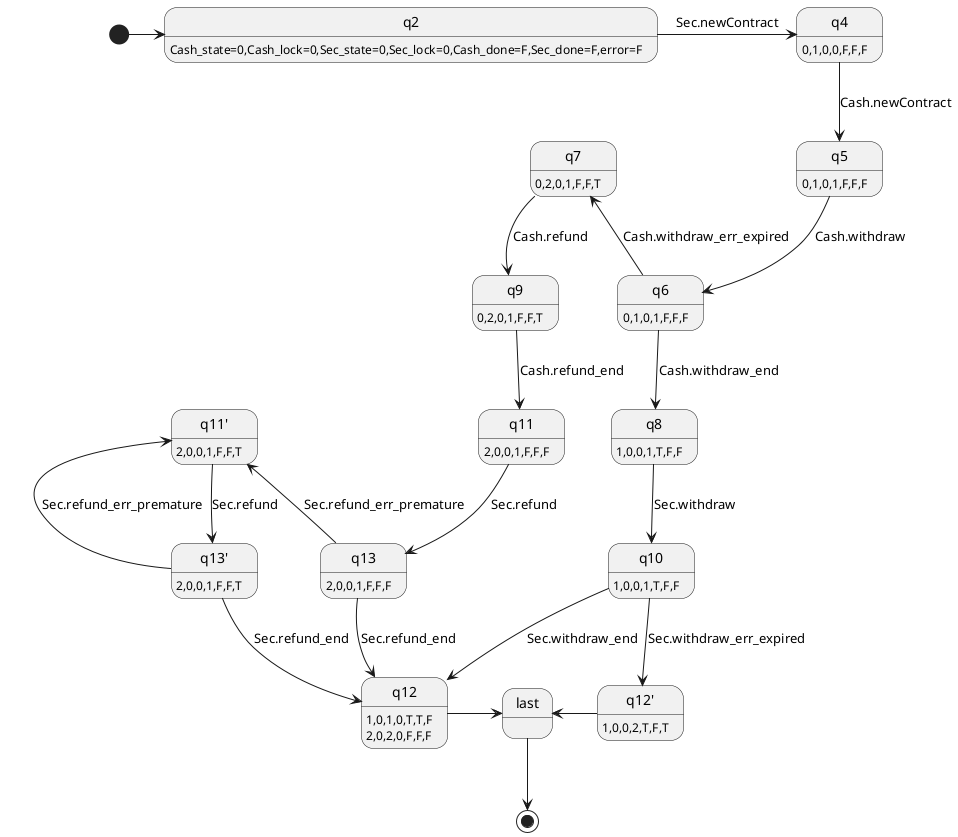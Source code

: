 @startuml
' left to right direction
' hide empty description

state "q2" as q2
' q2 : !_Cash_state_0,!_Cash_state_1,!_Cash_state_2,!_Cash_state_3,!_Sec_state_0,!_Sec_state_1,!_Sec_state_2,!_Sec_state_3
q2 : Cash_state=0,Cash_lock=0,Sec_state=0,Sec_lock=0,Cash_done=F,Sec_done=F,error=F

state "q4" as q4
' q4 : !_Cash_state_0,!_Cash_state_1,!_Cash_state_2,!_Cash_state_3,_Sec_state_0,!_Sec_state_1,!_Sec_state_2,!_Sec_state_3
q4 : 0,1,0,0,F,F,F

state "q5" as q5
' q5 : _Cash_state_0,!_Cash_state_1,!_Cash_state_2,!_Cash_state_3,_Sec_state_0,!_Sec_state_1,!_Sec_state_2,!_Sec_state_3
q5 : 0,1,0,1,F,F,F

state "q6" as q6
q6 : 0,1,0,1,F,F,F

state "q7" as q7
q7 : 0,2,0,1,F,F,T

state "q8" as q8
q8 : 1,0,0,1,T,F,F

state "q9" as q9
q9 : 0,2,0,1,F,F,T

state "q10" as q10
q10 : 1,0,0,1,T,F,F

state "q11" as q11
q11 : 2,0,0,1,F,F,F

state "q11'" as q11_ng
q11_ng : 2,0,0,1,F,F,T

state "q12" as q12_ok
q12_ok : 1,0,1,0,T,T,F
q12_ok : 2,0,2,0,F,F,F

state "q12'" as q12_ng
q12_ng : 1,0,0,2,T,F,T

state "q13" as q13
q13 : 2,0,0,1,F,F,F

state "q13'" as q13_ng
q13_ng : 2,0,0,1,F,F,T

state "last" as q14
' q14 : true



[*] -right-> q2
q2 -right-> q4 : Sec.newContract
q4 -down-> q5 : Cash.newContract
q5 --> q6 : Cash.withdraw
q6 -down-> q8 : Cash.withdraw_end
q8 --> q10 : Sec.withdraw
q10 --> q12_ok : Sec.withdraw_end

q6 -left-> q7 : Cash.withdraw_err_expired

q7 --> q9 : Cash.refund
q9 --> q11 : Cash.refund_end
q10 --> q12_ng : Sec.withdraw_err_expired
q13 -left-> q11_ng : Sec.refund_err_premature
q11_ng --> q13_ng : Sec.refund
q13_ng --> q12_ok : Sec.refund_end
q13_ng --> q11_ng : Sec.refund_err_premature
q13 --> q12_ok : Sec.refund_end
q11 --> q13 : Sec.refund

q12_ok -right-> q14
q12_ng -left-> q14
q14 --> [*]


@enduml
